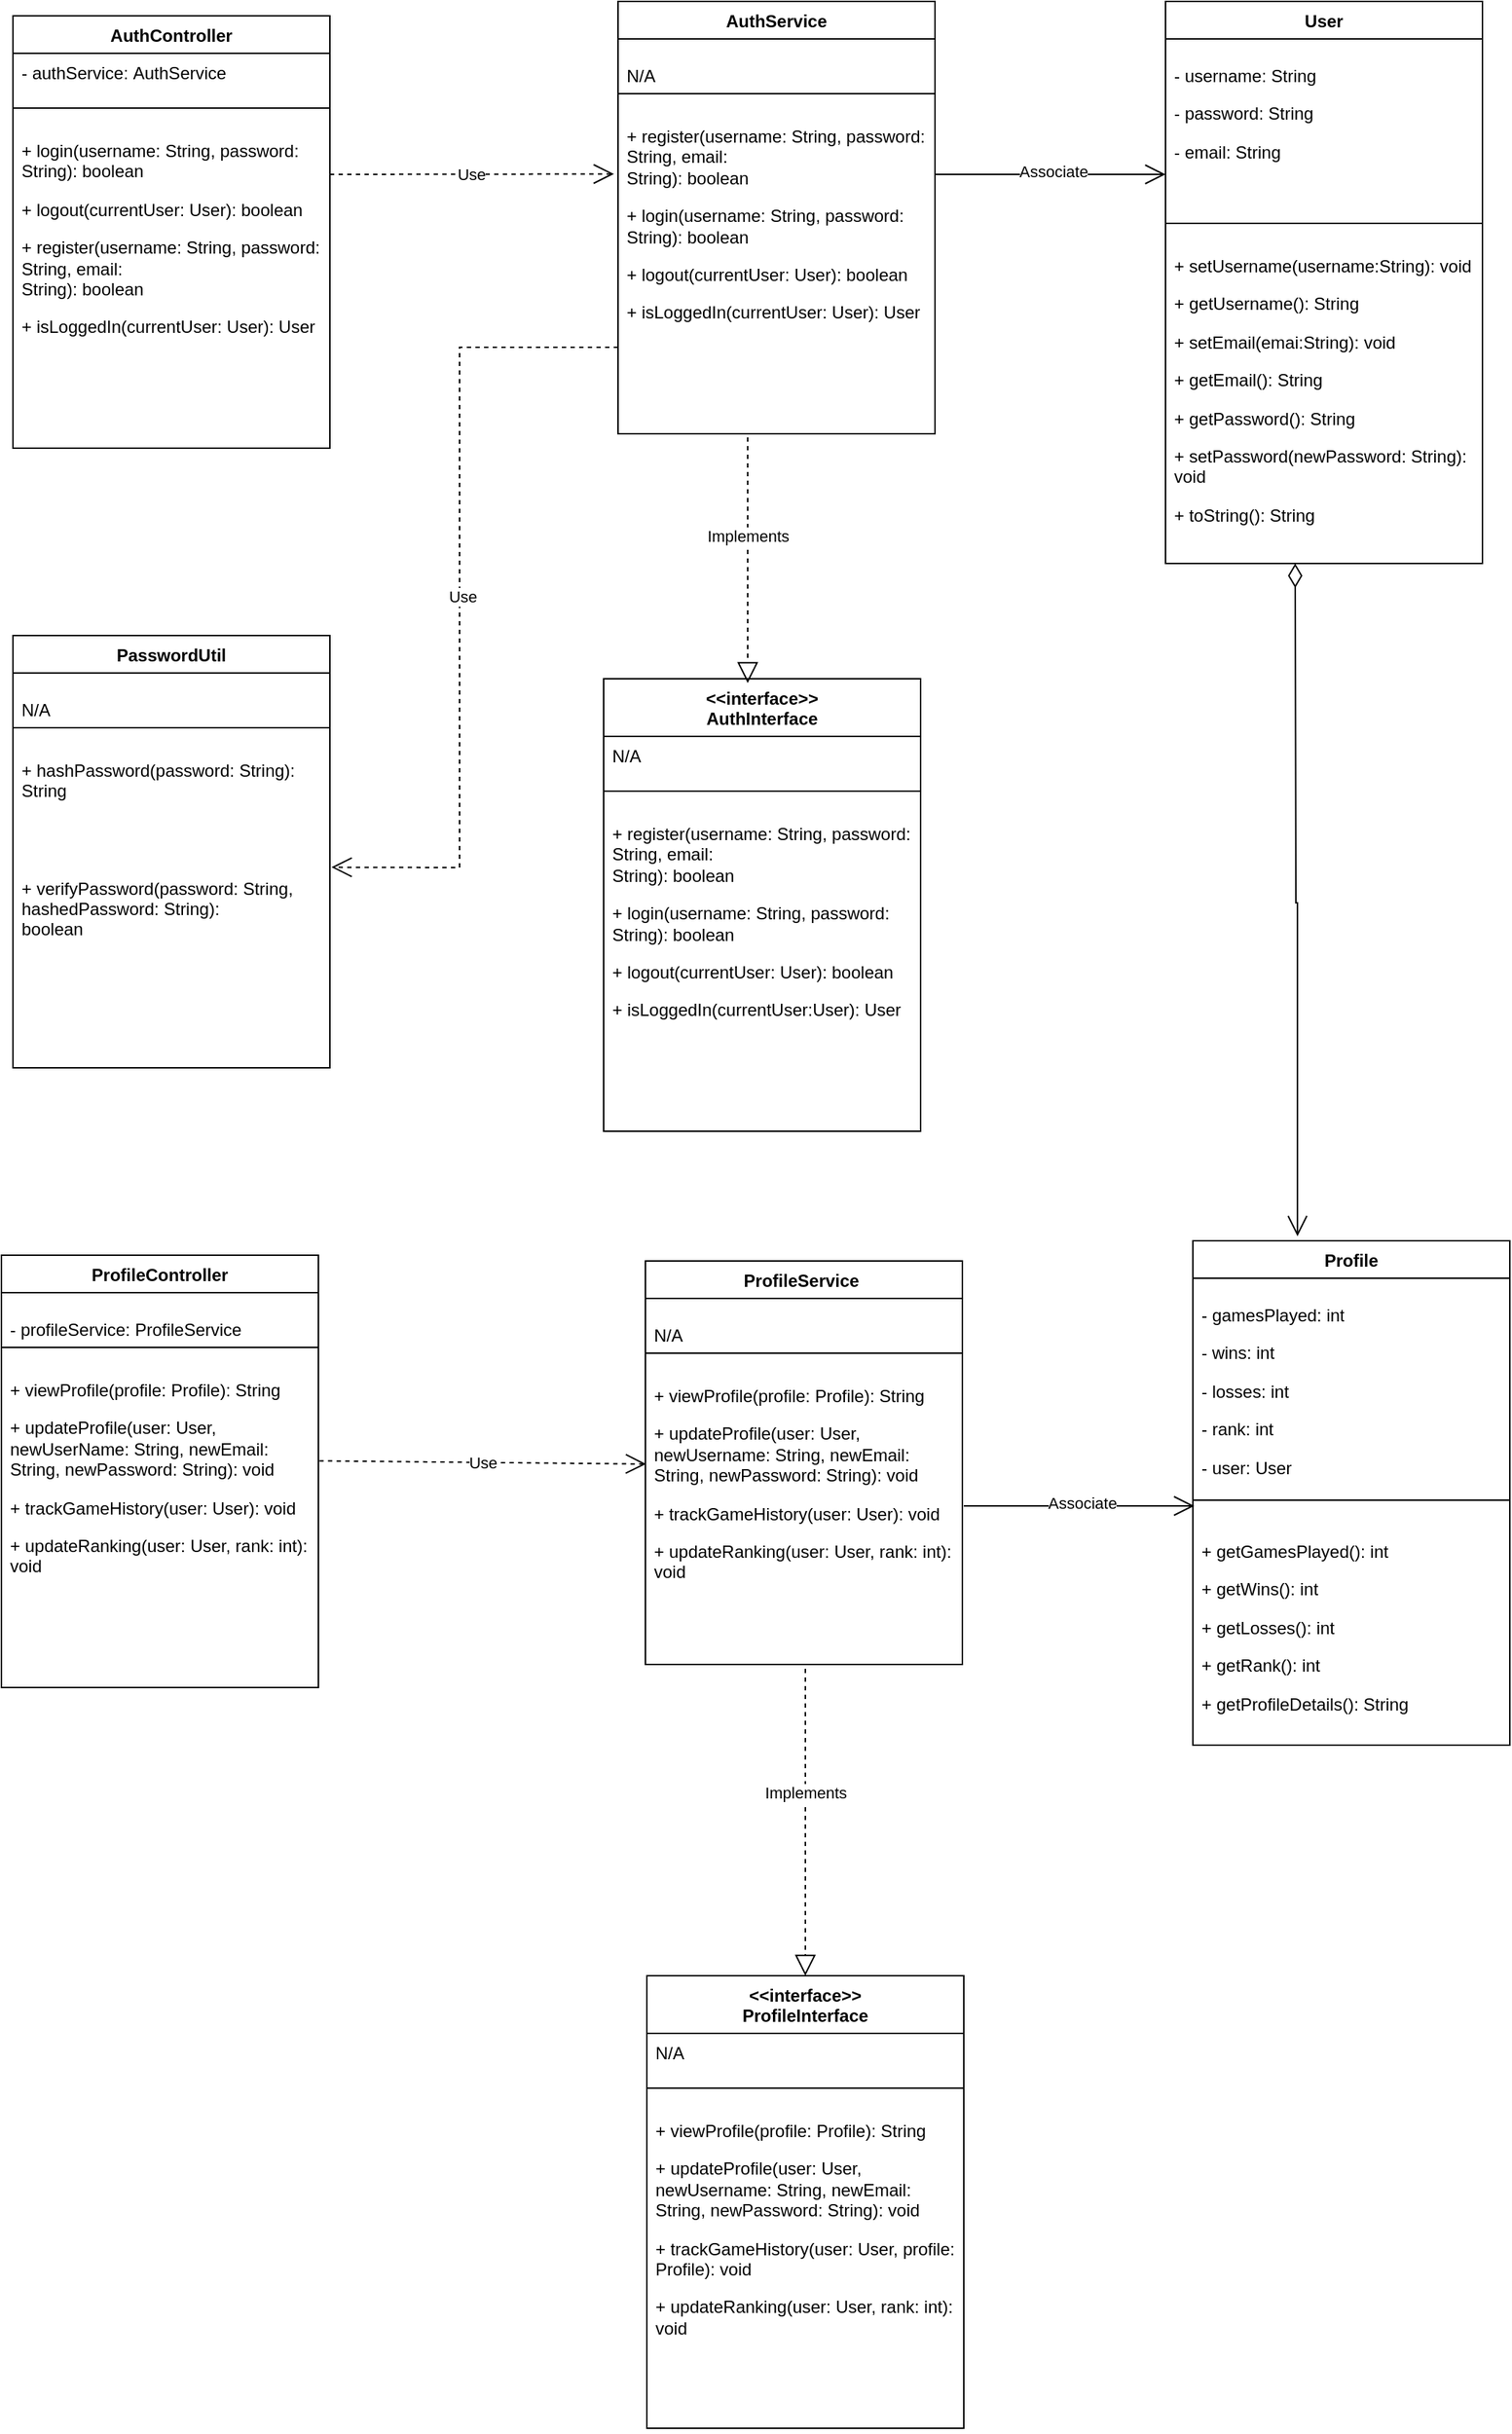 <mxfile version="24.7.8">
  <diagram name="Page-1" id="Pqs4DjL7h2mbP6MIBxNd">
    <mxGraphModel dx="2284" dy="-1316" grid="1" gridSize="10" guides="1" tooltips="1" connect="1" arrows="1" fold="1" page="1" pageScale="1" pageWidth="850" pageHeight="1100" math="0" shadow="0">
      <root>
        <mxCell id="0" />
        <mxCell id="1" parent="0" />
        <mxCell id="3EMLSMAYIUfV4NDOJgnX-1" value="AuthController" style="swimlane;fontStyle=1;align=center;verticalAlign=top;childLayout=stackLayout;horizontal=1;startSize=26;horizontalStack=0;resizeParent=1;resizeParentMax=0;resizeLast=0;collapsible=1;marginBottom=0;whiteSpace=wrap;html=1;" parent="1" vertex="1">
          <mxGeometry x="-720" y="2260" width="220" height="300" as="geometry" />
        </mxCell>
        <mxCell id="3EMLSMAYIUfV4NDOJgnX-2" value="&lt;font style=&quot;font-size: 12px;&quot;&gt;- authService:&amp;nbsp;&lt;span style=&quot;line-height: 115%;&quot;&gt;AuthService&lt;/span&gt;&lt;/font&gt;" style="text;strokeColor=none;fillColor=none;align=left;verticalAlign=top;spacingLeft=4;spacingRight=4;overflow=hidden;rotatable=0;points=[[0,0.5],[1,0.5]];portConstraint=eastwest;whiteSpace=wrap;html=1;" parent="3EMLSMAYIUfV4NDOJgnX-1" vertex="1">
          <mxGeometry y="26" width="220" height="34" as="geometry" />
        </mxCell>
        <mxCell id="3EMLSMAYIUfV4NDOJgnX-3" value="" style="line;strokeWidth=1;fillColor=none;align=left;verticalAlign=middle;spacingTop=-1;spacingLeft=3;spacingRight=3;rotatable=0;labelPosition=right;points=[];portConstraint=eastwest;strokeColor=inherit;" parent="3EMLSMAYIUfV4NDOJgnX-1" vertex="1">
          <mxGeometry y="60" width="220" height="8" as="geometry" />
        </mxCell>
        <mxCell id="3EMLSMAYIUfV4NDOJgnX-4" value="&lt;p class=&quot;MsoNormal&quot;&gt;+ login(username: String, password: String): boolean&lt;/p&gt;&lt;p class=&quot;MsoNormal&quot;&gt;+ logout(currentUser: User): boolean&lt;/p&gt;&lt;p class=&quot;MsoNormal&quot;&gt;+ register(username: String, password: String, email:&lt;br&gt;String): boolean&lt;/p&gt;&lt;p class=&quot;MsoNormal&quot;&gt;+ isLoggedIn(currentUser: User): User&lt;/p&gt;" style="text;strokeColor=none;fillColor=none;align=left;verticalAlign=top;spacingLeft=4;spacingRight=4;overflow=hidden;rotatable=0;points=[[0,0.5],[1,0.5]];portConstraint=eastwest;whiteSpace=wrap;html=1;" parent="3EMLSMAYIUfV4NDOJgnX-1" vertex="1">
          <mxGeometry y="68" width="220" height="232" as="geometry" />
        </mxCell>
        <mxCell id="3EMLSMAYIUfV4NDOJgnX-5" value="ProfileController" style="swimlane;fontStyle=1;align=center;verticalAlign=top;childLayout=stackLayout;horizontal=1;startSize=26;horizontalStack=0;resizeParent=1;resizeParentMax=0;resizeLast=0;collapsible=1;marginBottom=0;whiteSpace=wrap;html=1;" parent="1" vertex="1">
          <mxGeometry x="-728" y="3120" width="220" height="300" as="geometry" />
        </mxCell>
        <mxCell id="3EMLSMAYIUfV4NDOJgnX-6" value="&lt;p class=&quot;MsoNormal&quot;&gt;- profileService: ProfileService&lt;/p&gt;" style="text;strokeColor=none;fillColor=none;align=left;verticalAlign=top;spacingLeft=4;spacingRight=4;overflow=hidden;rotatable=0;points=[[0,0.5],[1,0.5]];portConstraint=eastwest;whiteSpace=wrap;html=1;" parent="3EMLSMAYIUfV4NDOJgnX-5" vertex="1">
          <mxGeometry y="26" width="220" height="34" as="geometry" />
        </mxCell>
        <mxCell id="3EMLSMAYIUfV4NDOJgnX-7" value="" style="line;strokeWidth=1;fillColor=none;align=left;verticalAlign=middle;spacingTop=-1;spacingLeft=3;spacingRight=3;rotatable=0;labelPosition=right;points=[];portConstraint=eastwest;strokeColor=inherit;" parent="3EMLSMAYIUfV4NDOJgnX-5" vertex="1">
          <mxGeometry y="60" width="220" height="8" as="geometry" />
        </mxCell>
        <mxCell id="3EMLSMAYIUfV4NDOJgnX-8" value="&lt;p class=&quot;MsoNormal&quot;&gt;+ viewProfile(profile: Profile): String&lt;/p&gt;&lt;p class=&quot;MsoNormal&quot;&gt;&lt;span style=&quot;background-color: initial;&quot;&gt;+ updateProfile(user: User, newUserName: String, newEmail: String, newPassword: String): void&lt;/span&gt;&lt;/p&gt;&lt;p class=&quot;MsoNormal&quot;&gt;&lt;span style=&quot;background-color: initial;&quot;&gt;+&amp;nbsp;&lt;/span&gt;&lt;span style=&quot;background-color: initial;&quot;&gt;trackGameHistory(user: User): void&lt;/span&gt;&lt;/p&gt;&lt;p class=&quot;MsoNormal&quot;&gt;&lt;span style=&quot;background-color: initial;&quot;&gt;+ updateRanking(user: User, rank: int): void&lt;/span&gt;&lt;/p&gt;" style="text;strokeColor=none;fillColor=none;align=left;verticalAlign=top;spacingLeft=4;spacingRight=4;overflow=hidden;rotatable=0;points=[[0,0.5],[1,0.5]];portConstraint=eastwest;whiteSpace=wrap;html=1;" parent="3EMLSMAYIUfV4NDOJgnX-5" vertex="1">
          <mxGeometry y="68" width="220" height="232" as="geometry" />
        </mxCell>
        <mxCell id="3EMLSMAYIUfV4NDOJgnX-9" value="&lt;div&gt;&amp;lt;&amp;lt;interface&amp;gt;&amp;gt;&lt;/div&gt;AuthInterface" style="swimlane;fontStyle=1;align=center;verticalAlign=top;childLayout=stackLayout;horizontal=1;startSize=40;horizontalStack=0;resizeParent=1;resizeParentMax=0;resizeLast=0;collapsible=1;marginBottom=0;whiteSpace=wrap;html=1;" parent="1" vertex="1">
          <mxGeometry x="-310" y="2720" width="220" height="314" as="geometry" />
        </mxCell>
        <mxCell id="3EMLSMAYIUfV4NDOJgnX-10" value="N/A" style="text;strokeColor=none;fillColor=none;align=left;verticalAlign=top;spacingLeft=4;spacingRight=4;overflow=hidden;rotatable=0;points=[[0,0.5],[1,0.5]];portConstraint=eastwest;whiteSpace=wrap;html=1;" parent="3EMLSMAYIUfV4NDOJgnX-9" vertex="1">
          <mxGeometry y="40" width="220" height="34" as="geometry" />
        </mxCell>
        <mxCell id="3EMLSMAYIUfV4NDOJgnX-11" value="" style="line;strokeWidth=1;fillColor=none;align=left;verticalAlign=middle;spacingTop=-1;spacingLeft=3;spacingRight=3;rotatable=0;labelPosition=right;points=[];portConstraint=eastwest;strokeColor=inherit;" parent="3EMLSMAYIUfV4NDOJgnX-9" vertex="1">
          <mxGeometry y="74" width="220" height="8" as="geometry" />
        </mxCell>
        <mxCell id="3EMLSMAYIUfV4NDOJgnX-12" value="&lt;p class=&quot;MsoNormal&quot;&gt;+ register(username: String, password: String, email:&lt;br&gt;String): boolean&lt;/p&gt;&lt;p class=&quot;MsoNormal&quot;&gt;+ login(username: String, password: String): boolean&lt;/p&gt;&lt;p class=&quot;MsoNormal&quot;&gt;+ logout(currentUser: User): boolean&lt;/p&gt;&lt;p class=&quot;MsoNormal&quot;&gt;+ isLoggedIn(currentUser:User): User&lt;/p&gt;" style="text;strokeColor=none;fillColor=none;align=left;verticalAlign=top;spacingLeft=4;spacingRight=4;overflow=hidden;rotatable=0;points=[[0,0.5],[1,0.5]];portConstraint=eastwest;whiteSpace=wrap;html=1;" parent="3EMLSMAYIUfV4NDOJgnX-9" vertex="1">
          <mxGeometry y="82" width="220" height="232" as="geometry" />
        </mxCell>
        <mxCell id="3EMLSMAYIUfV4NDOJgnX-13" value="&lt;div&gt;&amp;lt;&amp;lt;interface&amp;gt;&amp;gt;&lt;/div&gt;ProfileInterface" style="swimlane;fontStyle=1;align=center;verticalAlign=top;childLayout=stackLayout;horizontal=1;startSize=40;horizontalStack=0;resizeParent=1;resizeParentMax=0;resizeLast=0;collapsible=1;marginBottom=0;whiteSpace=wrap;html=1;" parent="1" vertex="1">
          <mxGeometry x="-280" y="3620" width="220" height="314" as="geometry" />
        </mxCell>
        <mxCell id="3EMLSMAYIUfV4NDOJgnX-14" value="N/A" style="text;strokeColor=none;fillColor=none;align=left;verticalAlign=top;spacingLeft=4;spacingRight=4;overflow=hidden;rotatable=0;points=[[0,0.5],[1,0.5]];portConstraint=eastwest;whiteSpace=wrap;html=1;" parent="3EMLSMAYIUfV4NDOJgnX-13" vertex="1">
          <mxGeometry y="40" width="220" height="34" as="geometry" />
        </mxCell>
        <mxCell id="3EMLSMAYIUfV4NDOJgnX-15" value="" style="line;strokeWidth=1;fillColor=none;align=left;verticalAlign=middle;spacingTop=-1;spacingLeft=3;spacingRight=3;rotatable=0;labelPosition=right;points=[];portConstraint=eastwest;strokeColor=inherit;" parent="3EMLSMAYIUfV4NDOJgnX-13" vertex="1">
          <mxGeometry y="74" width="220" height="8" as="geometry" />
        </mxCell>
        <mxCell id="3EMLSMAYIUfV4NDOJgnX-16" value="&lt;p class=&quot;MsoNormal&quot;&gt;+ viewProfile(profile: Profile): String&lt;/p&gt;&lt;p class=&quot;MsoNormal&quot;&gt;&lt;span style=&quot;background-color: initial;&quot;&gt;+ updateProfile(&lt;/span&gt;&lt;span class=&quot;hljs-attr&quot;&gt;user&lt;/span&gt;: User, &lt;span class=&quot;hljs-attr&quot;&gt;newUsername&lt;/span&gt;: String, &lt;span class=&quot;hljs-attr&quot;&gt;newEmail&lt;/span&gt;: String, &lt;span class=&quot;hljs-attr&quot;&gt;newPassword&lt;/span&gt;: String&lt;span style=&quot;background-color: initial;&quot;&gt;): void&lt;/span&gt;&lt;/p&gt;&lt;p class=&quot;MsoNormal&quot;&gt;+ trackGameHistory(user: User, profile: Profile): void&lt;/p&gt;&lt;p class=&quot;MsoNormal&quot;&gt;+ updateRanking(user: User, rank: int): void&lt;/p&gt;" style="text;strokeColor=none;fillColor=none;align=left;verticalAlign=top;spacingLeft=4;spacingRight=4;overflow=hidden;rotatable=0;points=[[0,0.5],[1,0.5]];portConstraint=eastwest;whiteSpace=wrap;html=1;" parent="3EMLSMAYIUfV4NDOJgnX-13" vertex="1">
          <mxGeometry y="82" width="220" height="232" as="geometry" />
        </mxCell>
        <mxCell id="3EMLSMAYIUfV4NDOJgnX-17" value="AuthService" style="swimlane;fontStyle=1;align=center;verticalAlign=top;childLayout=stackLayout;horizontal=1;startSize=26;horizontalStack=0;resizeParent=1;resizeParentMax=0;resizeLast=0;collapsible=1;marginBottom=0;whiteSpace=wrap;html=1;" parent="1" vertex="1">
          <mxGeometry x="-300" y="2250" width="220" height="300" as="geometry" />
        </mxCell>
        <mxCell id="3EMLSMAYIUfV4NDOJgnX-18" value="&lt;p class=&quot;MsoNormal&quot;&gt;N/A&lt;/p&gt;" style="text;strokeColor=none;fillColor=none;align=left;verticalAlign=top;spacingLeft=4;spacingRight=4;overflow=hidden;rotatable=0;points=[[0,0.5],[1,0.5]];portConstraint=eastwest;whiteSpace=wrap;html=1;" parent="3EMLSMAYIUfV4NDOJgnX-17" vertex="1">
          <mxGeometry y="26" width="220" height="34" as="geometry" />
        </mxCell>
        <mxCell id="3EMLSMAYIUfV4NDOJgnX-19" value="" style="line;strokeWidth=1;fillColor=none;align=left;verticalAlign=middle;spacingTop=-1;spacingLeft=3;spacingRight=3;rotatable=0;labelPosition=right;points=[];portConstraint=eastwest;strokeColor=inherit;" parent="3EMLSMAYIUfV4NDOJgnX-17" vertex="1">
          <mxGeometry y="60" width="220" height="8" as="geometry" />
        </mxCell>
        <mxCell id="3EMLSMAYIUfV4NDOJgnX-20" value="&lt;p class=&quot;MsoNormal&quot;&gt;+ register(username: String, password: String, email:&lt;br&gt;String): boolean&lt;/p&gt;&lt;p class=&quot;MsoNormal&quot;&gt;+ login(username: String, password: String): boolean&lt;/p&gt;&lt;p class=&quot;MsoNormal&quot;&gt;&lt;span style=&quot;background-color: initial;&quot;&gt;+ logout(currentUser: User): boolean&lt;/span&gt;&lt;/p&gt;&lt;p class=&quot;MsoNormal&quot;&gt;&lt;span style=&quot;background-color: initial;&quot;&gt;+ isLoggedIn(currentUser: User): User&lt;/span&gt;&lt;/p&gt;" style="text;strokeColor=none;fillColor=none;align=left;verticalAlign=top;spacingLeft=4;spacingRight=4;overflow=hidden;rotatable=0;points=[[0,0.5],[1,0.5]];portConstraint=eastwest;whiteSpace=wrap;html=1;" parent="3EMLSMAYIUfV4NDOJgnX-17" vertex="1">
          <mxGeometry y="68" width="220" height="232" as="geometry" />
        </mxCell>
        <mxCell id="3EMLSMAYIUfV4NDOJgnX-50" value="Use" style="endArrow=open;endSize=12;dashed=1;html=1;rounded=0;entryX=1.005;entryY=0.4;entryDx=0;entryDy=0;entryPerimeter=0;" parent="3EMLSMAYIUfV4NDOJgnX-17" target="3EMLSMAYIUfV4NDOJgnX-36" edge="1">
          <mxGeometry x="0.011" y="2" width="160" relative="1" as="geometry">
            <mxPoint y="240" as="sourcePoint" />
            <mxPoint x="160" y="240" as="targetPoint" />
            <Array as="points">
              <mxPoint x="-110" y="240" />
              <mxPoint x="-110" y="601" />
            </Array>
            <mxPoint as="offset" />
          </mxGeometry>
        </mxCell>
        <mxCell id="QoooITvmugHajC07nZIx-7" value="" style="endArrow=block;dashed=1;endFill=0;endSize=12;html=1;rounded=0;entryX=0.5;entryY=0;entryDx=0;entryDy=0;exitX=0.409;exitY=1.011;exitDx=0;exitDy=0;exitPerimeter=0;" parent="3EMLSMAYIUfV4NDOJgnX-17" source="3EMLSMAYIUfV4NDOJgnX-20" edge="1">
          <mxGeometry width="160" relative="1" as="geometry">
            <mxPoint x="90" y="310" as="sourcePoint" />
            <mxPoint x="90" y="473" as="targetPoint" />
          </mxGeometry>
        </mxCell>
        <mxCell id="QoooITvmugHajC07nZIx-8" value="Implements" style="edgeLabel;html=1;align=center;verticalAlign=middle;resizable=0;points=[];" parent="QoooITvmugHajC07nZIx-7" vertex="1" connectable="0">
          <mxGeometry x="-0.188" relative="1" as="geometry">
            <mxPoint y="-1" as="offset" />
          </mxGeometry>
        </mxCell>
        <mxCell id="3EMLSMAYIUfV4NDOJgnX-21" value="ProfileService&amp;nbsp;" style="swimlane;fontStyle=1;align=center;verticalAlign=top;childLayout=stackLayout;horizontal=1;startSize=26;horizontalStack=0;resizeParent=1;resizeParentMax=0;resizeLast=0;collapsible=1;marginBottom=0;whiteSpace=wrap;html=1;" parent="1" vertex="1">
          <mxGeometry x="-281" y="3124" width="220" height="280" as="geometry" />
        </mxCell>
        <mxCell id="3EMLSMAYIUfV4NDOJgnX-22" value="&lt;p class=&quot;MsoNormal&quot;&gt;N/A&lt;/p&gt;" style="text;strokeColor=none;fillColor=none;align=left;verticalAlign=top;spacingLeft=4;spacingRight=4;overflow=hidden;rotatable=0;points=[[0,0.5],[1,0.5]];portConstraint=eastwest;whiteSpace=wrap;html=1;" parent="3EMLSMAYIUfV4NDOJgnX-21" vertex="1">
          <mxGeometry y="26" width="220" height="34" as="geometry" />
        </mxCell>
        <mxCell id="3EMLSMAYIUfV4NDOJgnX-23" value="" style="line;strokeWidth=1;fillColor=none;align=left;verticalAlign=middle;spacingTop=-1;spacingLeft=3;spacingRight=3;rotatable=0;labelPosition=right;points=[];portConstraint=eastwest;strokeColor=inherit;" parent="3EMLSMAYIUfV4NDOJgnX-21" vertex="1">
          <mxGeometry y="60" width="220" height="8" as="geometry" />
        </mxCell>
        <mxCell id="3EMLSMAYIUfV4NDOJgnX-24" value="&lt;p class=&quot;MsoNormal&quot;&gt;+ viewProfile(profile: Profile): String&lt;/p&gt;&lt;p class=&quot;MsoNormal&quot;&gt;&lt;span style=&quot;background-color: initial;&quot;&gt;+ updateProfile(user: User, newUsername: String, newEmail: String, newPassword: String): void&lt;/span&gt;&lt;/p&gt;&lt;p class=&quot;MsoNormal&quot;&gt;&lt;span style=&quot;background-color: initial;&quot;&gt;+ trackGameHistory(user: User): void&lt;/span&gt;&lt;/p&gt;&lt;p class=&quot;MsoNormal&quot;&gt;&lt;span style=&quot;background-color: initial;&quot;&gt;+ updateRanking(user: User, rank: int): void&lt;/span&gt;&lt;/p&gt;" style="text;strokeColor=none;fillColor=none;align=left;verticalAlign=top;spacingLeft=4;spacingRight=4;overflow=hidden;rotatable=0;points=[[0,0.5],[1,0.5]];portConstraint=eastwest;whiteSpace=wrap;html=1;" parent="3EMLSMAYIUfV4NDOJgnX-21" vertex="1">
          <mxGeometry y="68" width="220" height="212" as="geometry" />
        </mxCell>
        <mxCell id="3EMLSMAYIUfV4NDOJgnX-25" value="User" style="swimlane;fontStyle=1;align=center;verticalAlign=top;childLayout=stackLayout;horizontal=1;startSize=26;horizontalStack=0;resizeParent=1;resizeParentMax=0;resizeLast=0;collapsible=1;marginBottom=0;whiteSpace=wrap;html=1;" parent="1" vertex="1">
          <mxGeometry x="80" y="2250" width="220" height="390" as="geometry" />
        </mxCell>
        <mxCell id="3EMLSMAYIUfV4NDOJgnX-26" value="&lt;p class=&quot;MsoNormal&quot;&gt;- username: String&lt;/p&gt;&lt;p class=&quot;MsoNormal&quot;&gt;- password: String&lt;/p&gt;&lt;p class=&quot;MsoNormal&quot;&gt;- email: String&lt;/p&gt;" style="text;strokeColor=none;fillColor=none;align=left;verticalAlign=top;spacingLeft=4;spacingRight=4;overflow=hidden;rotatable=0;points=[[0,0.5],[1,0.5]];portConstraint=eastwest;whiteSpace=wrap;html=1;" parent="3EMLSMAYIUfV4NDOJgnX-25" vertex="1">
          <mxGeometry y="26" width="220" height="124" as="geometry" />
        </mxCell>
        <mxCell id="3EMLSMAYIUfV4NDOJgnX-27" value="" style="line;strokeWidth=1;fillColor=none;align=left;verticalAlign=middle;spacingTop=-1;spacingLeft=3;spacingRight=3;rotatable=0;labelPosition=right;points=[];portConstraint=eastwest;strokeColor=inherit;" parent="3EMLSMAYIUfV4NDOJgnX-25" vertex="1">
          <mxGeometry y="150" width="220" height="8" as="geometry" />
        </mxCell>
        <mxCell id="3EMLSMAYIUfV4NDOJgnX-28" value="&lt;p class=&quot;MsoNormal&quot;&gt;+ setUsername(username:String): void&lt;/p&gt;&lt;p class=&quot;MsoNormal&quot;&gt;+ getUsername(): String&lt;/p&gt;&lt;p class=&quot;MsoNormal&quot;&gt;+ setEmail(emai:String): void&lt;/p&gt;&lt;p class=&quot;MsoNormal&quot;&gt;+ getEmail(): String&lt;/p&gt;&lt;p class=&quot;MsoNormal&quot;&gt;+ getPassword(): String&lt;/p&gt;&lt;p class=&quot;MsoNormal&quot;&gt;+ setPassword(newPassword: String): void&lt;/p&gt;&lt;p class=&quot;MsoNormal&quot;&gt;+ toString(): String&lt;/p&gt;" style="text;strokeColor=none;fillColor=none;align=left;verticalAlign=top;spacingLeft=4;spacingRight=4;overflow=hidden;rotatable=0;points=[[0,0.5],[1,0.5]];portConstraint=eastwest;whiteSpace=wrap;html=1;" parent="3EMLSMAYIUfV4NDOJgnX-25" vertex="1">
          <mxGeometry y="158" width="220" height="232" as="geometry" />
        </mxCell>
        <mxCell id="3EMLSMAYIUfV4NDOJgnX-29" value="Profile" style="swimlane;fontStyle=1;align=center;verticalAlign=top;childLayout=stackLayout;horizontal=1;startSize=26;horizontalStack=0;resizeParent=1;resizeParentMax=0;resizeLast=0;collapsible=1;marginBottom=0;whiteSpace=wrap;html=1;" parent="1" vertex="1">
          <mxGeometry x="99" y="3110" width="220" height="350" as="geometry" />
        </mxCell>
        <mxCell id="3EMLSMAYIUfV4NDOJgnX-30" value="&lt;p class=&quot;MsoNormal&quot;&gt;&lt;span style=&quot;background-color: initial;&quot;&gt;- gamesPlayed: int&lt;/span&gt;&lt;/p&gt;&lt;p class=&quot;MsoNormal&quot;&gt;- wins: int&lt;/p&gt;&lt;p class=&quot;MsoNormal&quot;&gt;- losses: int&lt;/p&gt;&lt;p class=&quot;MsoNormal&quot;&gt;- rank: int&lt;/p&gt;&lt;p class=&quot;MsoNormal&quot;&gt;- user: User&lt;/p&gt;" style="text;strokeColor=none;fillColor=none;align=left;verticalAlign=top;spacingLeft=4;spacingRight=4;overflow=hidden;rotatable=0;points=[[0,0.5],[1,0.5]];portConstraint=eastwest;whiteSpace=wrap;html=1;" parent="3EMLSMAYIUfV4NDOJgnX-29" vertex="1">
          <mxGeometry y="26" width="220" height="144" as="geometry" />
        </mxCell>
        <mxCell id="3EMLSMAYIUfV4NDOJgnX-31" value="" style="line;strokeWidth=1;fillColor=none;align=left;verticalAlign=middle;spacingTop=-1;spacingLeft=3;spacingRight=3;rotatable=0;labelPosition=right;points=[];portConstraint=eastwest;strokeColor=inherit;" parent="3EMLSMAYIUfV4NDOJgnX-29" vertex="1">
          <mxGeometry y="170" width="220" height="20" as="geometry" />
        </mxCell>
        <mxCell id="3EMLSMAYIUfV4NDOJgnX-32" value="&lt;p class=&quot;MsoNormal&quot;&gt;&lt;span style=&quot;background-color: initial;&quot;&gt;+ getGamesPlayed(): int&lt;/span&gt;&lt;/p&gt;&lt;p class=&quot;MsoNormal&quot;&gt;+ getWins(): int&lt;/p&gt;&lt;p class=&quot;MsoNormal&quot;&gt;+ getLosses(): int&lt;/p&gt;&lt;p class=&quot;MsoNormal&quot;&gt;+ getRank(): int&lt;/p&gt;&lt;p class=&quot;MsoNormal&quot;&gt;+ getProfileDetails(): String&lt;/p&gt;" style="text;strokeColor=none;fillColor=none;align=left;verticalAlign=top;spacingLeft=4;spacingRight=4;overflow=hidden;rotatable=0;points=[[0,0.5],[1,0.5]];portConstraint=eastwest;whiteSpace=wrap;html=1;" parent="3EMLSMAYIUfV4NDOJgnX-29" vertex="1">
          <mxGeometry y="190" width="220" height="160" as="geometry" />
        </mxCell>
        <mxCell id="3EMLSMAYIUfV4NDOJgnX-33" value="PasswordUtil" style="swimlane;fontStyle=1;align=center;verticalAlign=top;childLayout=stackLayout;horizontal=1;startSize=26;horizontalStack=0;resizeParent=1;resizeParentMax=0;resizeLast=0;collapsible=1;marginBottom=0;whiteSpace=wrap;html=1;" parent="1" vertex="1">
          <mxGeometry x="-720" y="2690" width="220" height="300" as="geometry" />
        </mxCell>
        <mxCell id="3EMLSMAYIUfV4NDOJgnX-34" value="&lt;p class=&quot;MsoNormal&quot;&gt;N/A&lt;/p&gt;" style="text;strokeColor=none;fillColor=none;align=left;verticalAlign=top;spacingLeft=4;spacingRight=4;overflow=hidden;rotatable=0;points=[[0,0.5],[1,0.5]];portConstraint=eastwest;whiteSpace=wrap;html=1;" parent="3EMLSMAYIUfV4NDOJgnX-33" vertex="1">
          <mxGeometry y="26" width="220" height="34" as="geometry" />
        </mxCell>
        <mxCell id="3EMLSMAYIUfV4NDOJgnX-35" value="" style="line;strokeWidth=1;fillColor=none;align=left;verticalAlign=middle;spacingTop=-1;spacingLeft=3;spacingRight=3;rotatable=0;labelPosition=right;points=[];portConstraint=eastwest;strokeColor=inherit;" parent="3EMLSMAYIUfV4NDOJgnX-33" vertex="1">
          <mxGeometry y="60" width="220" height="8" as="geometry" />
        </mxCell>
        <mxCell id="3EMLSMAYIUfV4NDOJgnX-36" value="&lt;p class=&quot;MsoNormal&quot;&gt;+ hashPassword(password: String): String&lt;/p&gt;&lt;p class=&quot;MsoNormal&quot;&gt;&lt;br/&gt;&lt;br/&gt;&lt;/p&gt;&lt;p class=&quot;MsoNormal&quot;&gt;+ verifyPassword(password: String, hashedPassword: String):&lt;br/&gt;boolean&lt;/p&gt;" style="text;strokeColor=none;fillColor=none;align=left;verticalAlign=top;spacingLeft=4;spacingRight=4;overflow=hidden;rotatable=0;points=[[0,0.5],[1,0.5]];portConstraint=eastwest;whiteSpace=wrap;html=1;" parent="3EMLSMAYIUfV4NDOJgnX-33" vertex="1">
          <mxGeometry y="68" width="220" height="232" as="geometry" />
        </mxCell>
        <mxCell id="3EMLSMAYIUfV4NDOJgnX-40" value="Use" style="endArrow=open;endSize=12;dashed=1;html=1;rounded=0;entryX=-0.013;entryY=0.223;entryDx=0;entryDy=0;entryPerimeter=0;" parent="1" target="3EMLSMAYIUfV4NDOJgnX-20" edge="1">
          <mxGeometry width="160" relative="1" as="geometry">
            <mxPoint x="-500" y="2370" as="sourcePoint" />
            <mxPoint x="-340" y="2370" as="targetPoint" />
          </mxGeometry>
        </mxCell>
        <mxCell id="3EMLSMAYIUfV4NDOJgnX-41" value="Use" style="endArrow=open;endSize=12;dashed=1;html=1;rounded=0;entryX=0.002;entryY=0.344;entryDx=0;entryDy=0;entryPerimeter=0;exitX=1.003;exitY=0.322;exitDx=0;exitDy=0;exitPerimeter=0;" parent="1" source="3EMLSMAYIUfV4NDOJgnX-8" target="3EMLSMAYIUfV4NDOJgnX-24" edge="1">
          <mxGeometry width="160" relative="1" as="geometry">
            <mxPoint x="-500" y="3269.09" as="sourcePoint" />
            <mxPoint x="-303" y="3269.09" as="targetPoint" />
          </mxGeometry>
        </mxCell>
        <mxCell id="3EMLSMAYIUfV4NDOJgnX-45" value="" style="endArrow=open;endFill=1;endSize=12;html=1;rounded=0;" parent="1" edge="1">
          <mxGeometry width="160" relative="1" as="geometry">
            <mxPoint x="-80" y="2370" as="sourcePoint" />
            <mxPoint x="80" y="2370" as="targetPoint" />
          </mxGeometry>
        </mxCell>
        <mxCell id="3EMLSMAYIUfV4NDOJgnX-46" value="Associate" style="edgeLabel;html=1;align=center;verticalAlign=middle;resizable=0;points=[];" parent="3EMLSMAYIUfV4NDOJgnX-45" vertex="1" connectable="0">
          <mxGeometry x="0.01" y="2" relative="1" as="geometry">
            <mxPoint x="1" as="offset" />
          </mxGeometry>
        </mxCell>
        <mxCell id="3EMLSMAYIUfV4NDOJgnX-47" value="" style="endArrow=open;endFill=1;endSize=12;html=1;rounded=0;" parent="1" edge="1">
          <mxGeometry width="160" relative="1" as="geometry">
            <mxPoint x="-60" y="3294" as="sourcePoint" />
            <mxPoint x="100" y="3294" as="targetPoint" />
          </mxGeometry>
        </mxCell>
        <mxCell id="3EMLSMAYIUfV4NDOJgnX-48" value="Associate" style="edgeLabel;html=1;align=center;verticalAlign=middle;resizable=0;points=[];" parent="3EMLSMAYIUfV4NDOJgnX-47" vertex="1" connectable="0">
          <mxGeometry x="0.01" y="2" relative="1" as="geometry">
            <mxPoint x="1" as="offset" />
          </mxGeometry>
        </mxCell>
        <mxCell id="QoooITvmugHajC07nZIx-2" value="" style="endArrow=open;html=1;endSize=12;startArrow=diamondThin;startSize=14;startFill=0;edgeStyle=orthogonalEdgeStyle;align=left;verticalAlign=bottom;rounded=0;entryX=0.33;entryY=-0.009;entryDx=0;entryDy=0;entryPerimeter=0;" parent="1" target="3EMLSMAYIUfV4NDOJgnX-29" edge="1">
          <mxGeometry x="-1" y="3" relative="1" as="geometry">
            <mxPoint x="170" y="2640" as="sourcePoint" />
            <mxPoint x="330" y="2640" as="targetPoint" />
          </mxGeometry>
        </mxCell>
        <mxCell id="QoooITvmugHajC07nZIx-5" value="" style="endArrow=block;dashed=1;endFill=0;endSize=12;html=1;rounded=0;entryX=0.5;entryY=0;entryDx=0;entryDy=0;" parent="1" target="3EMLSMAYIUfV4NDOJgnX-13" edge="1">
          <mxGeometry width="160" relative="1" as="geometry">
            <mxPoint x="-170" y="3407" as="sourcePoint" />
            <mxPoint x="60" y="3440" as="targetPoint" />
          </mxGeometry>
        </mxCell>
        <mxCell id="QoooITvmugHajC07nZIx-6" value="Implements" style="edgeLabel;html=1;align=center;verticalAlign=middle;resizable=0;points=[];" parent="QoooITvmugHajC07nZIx-5" vertex="1" connectable="0">
          <mxGeometry x="-0.188" relative="1" as="geometry">
            <mxPoint y="-1" as="offset" />
          </mxGeometry>
        </mxCell>
      </root>
    </mxGraphModel>
  </diagram>
</mxfile>
